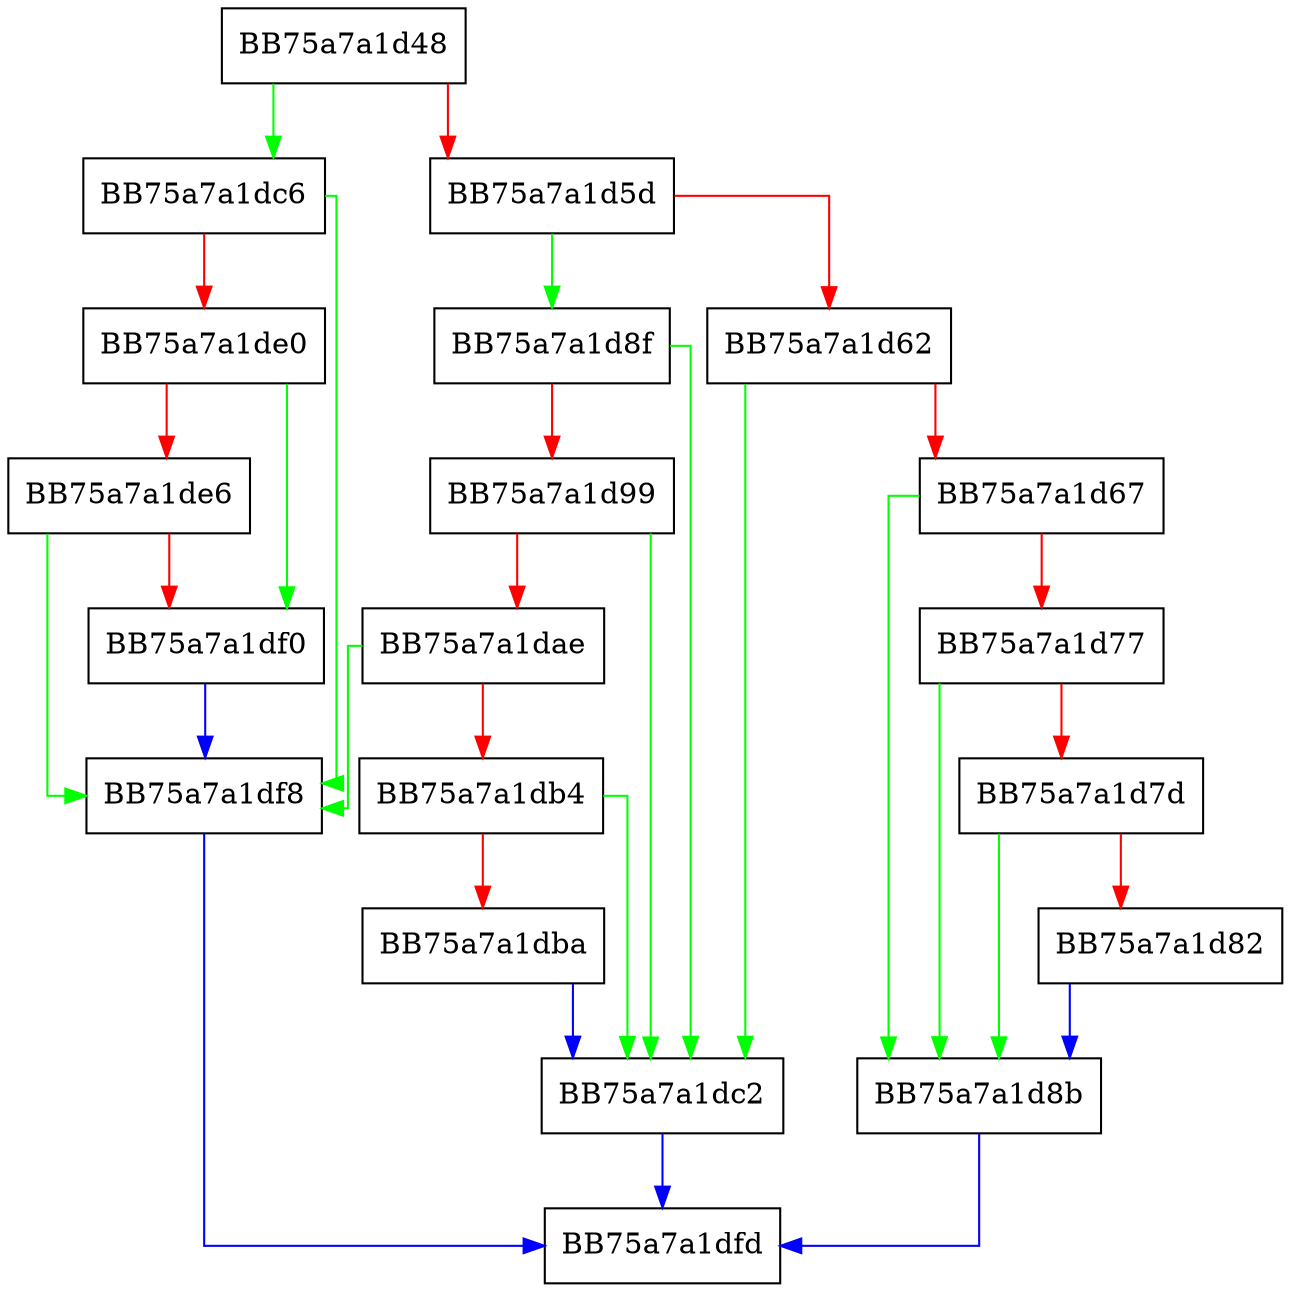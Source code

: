 digraph process_state {
  node [shape="box"];
  graph [splines=ortho];
  BB75a7a1d48 -> BB75a7a1dc6 [color="green"];
  BB75a7a1d48 -> BB75a7a1d5d [color="red"];
  BB75a7a1d5d -> BB75a7a1d8f [color="green"];
  BB75a7a1d5d -> BB75a7a1d62 [color="red"];
  BB75a7a1d62 -> BB75a7a1dc2 [color="green"];
  BB75a7a1d62 -> BB75a7a1d67 [color="red"];
  BB75a7a1d67 -> BB75a7a1d8b [color="green"];
  BB75a7a1d67 -> BB75a7a1d77 [color="red"];
  BB75a7a1d77 -> BB75a7a1d8b [color="green"];
  BB75a7a1d77 -> BB75a7a1d7d [color="red"];
  BB75a7a1d7d -> BB75a7a1d8b [color="green"];
  BB75a7a1d7d -> BB75a7a1d82 [color="red"];
  BB75a7a1d82 -> BB75a7a1d8b [color="blue"];
  BB75a7a1d8b -> BB75a7a1dfd [color="blue"];
  BB75a7a1d8f -> BB75a7a1dc2 [color="green"];
  BB75a7a1d8f -> BB75a7a1d99 [color="red"];
  BB75a7a1d99 -> BB75a7a1dc2 [color="green"];
  BB75a7a1d99 -> BB75a7a1dae [color="red"];
  BB75a7a1dae -> BB75a7a1df8 [color="green"];
  BB75a7a1dae -> BB75a7a1db4 [color="red"];
  BB75a7a1db4 -> BB75a7a1dc2 [color="green"];
  BB75a7a1db4 -> BB75a7a1dba [color="red"];
  BB75a7a1dba -> BB75a7a1dc2 [color="blue"];
  BB75a7a1dc2 -> BB75a7a1dfd [color="blue"];
  BB75a7a1dc6 -> BB75a7a1df8 [color="green"];
  BB75a7a1dc6 -> BB75a7a1de0 [color="red"];
  BB75a7a1de0 -> BB75a7a1df0 [color="green"];
  BB75a7a1de0 -> BB75a7a1de6 [color="red"];
  BB75a7a1de6 -> BB75a7a1df8 [color="green"];
  BB75a7a1de6 -> BB75a7a1df0 [color="red"];
  BB75a7a1df0 -> BB75a7a1df8 [color="blue"];
  BB75a7a1df8 -> BB75a7a1dfd [color="blue"];
}